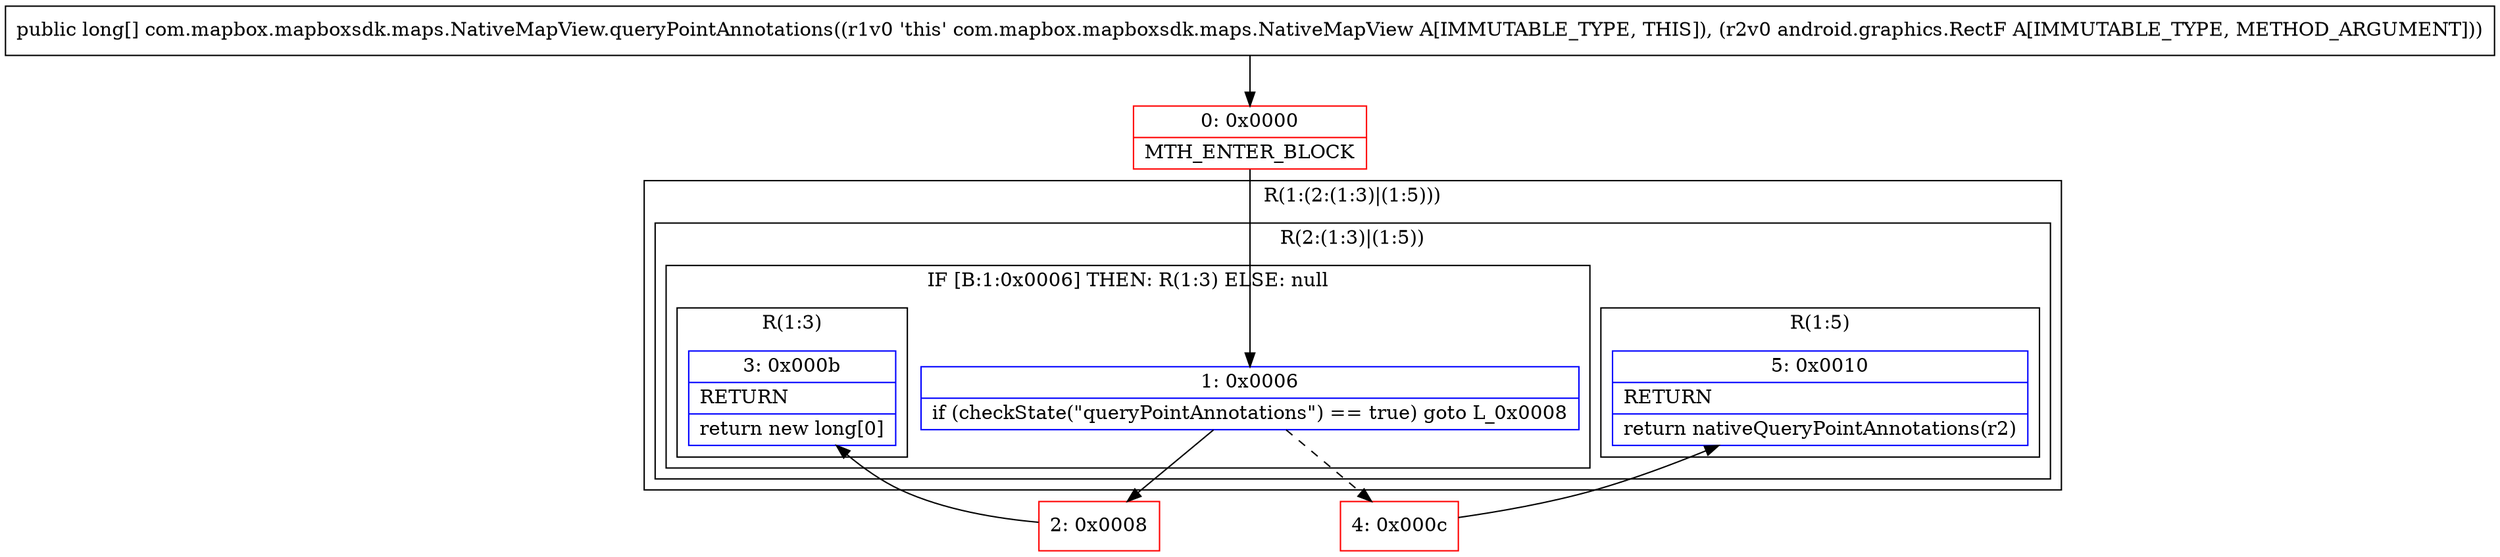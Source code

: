 digraph "CFG forcom.mapbox.mapboxsdk.maps.NativeMapView.queryPointAnnotations(Landroid\/graphics\/RectF;)[J" {
subgraph cluster_Region_1280173156 {
label = "R(1:(2:(1:3)|(1:5)))";
node [shape=record,color=blue];
subgraph cluster_Region_1263472887 {
label = "R(2:(1:3)|(1:5))";
node [shape=record,color=blue];
subgraph cluster_IfRegion_652637450 {
label = "IF [B:1:0x0006] THEN: R(1:3) ELSE: null";
node [shape=record,color=blue];
Node_1 [shape=record,label="{1\:\ 0x0006|if (checkState(\"queryPointAnnotations\") == true) goto L_0x0008\l}"];
subgraph cluster_Region_126226071 {
label = "R(1:3)";
node [shape=record,color=blue];
Node_3 [shape=record,label="{3\:\ 0x000b|RETURN\l|return new long[0]\l}"];
}
}
subgraph cluster_Region_608941255 {
label = "R(1:5)";
node [shape=record,color=blue];
Node_5 [shape=record,label="{5\:\ 0x0010|RETURN\l|return nativeQueryPointAnnotations(r2)\l}"];
}
}
}
Node_0 [shape=record,color=red,label="{0\:\ 0x0000|MTH_ENTER_BLOCK\l}"];
Node_2 [shape=record,color=red,label="{2\:\ 0x0008}"];
Node_4 [shape=record,color=red,label="{4\:\ 0x000c}"];
MethodNode[shape=record,label="{public long[] com.mapbox.mapboxsdk.maps.NativeMapView.queryPointAnnotations((r1v0 'this' com.mapbox.mapboxsdk.maps.NativeMapView A[IMMUTABLE_TYPE, THIS]), (r2v0 android.graphics.RectF A[IMMUTABLE_TYPE, METHOD_ARGUMENT])) }"];
MethodNode -> Node_0;
Node_1 -> Node_2;
Node_1 -> Node_4[style=dashed];
Node_0 -> Node_1;
Node_2 -> Node_3;
Node_4 -> Node_5;
}

